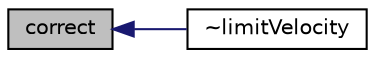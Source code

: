 digraph "correct"
{
  bgcolor="transparent";
  edge [fontname="Helvetica",fontsize="10",labelfontname="Helvetica",labelfontsize="10"];
  node [fontname="Helvetica",fontsize="10",shape=record];
  rankdir="LR";
  Node621 [label="correct",height=0.2,width=0.4,color="black", fillcolor="grey75", style="filled", fontcolor="black"];
  Node621 -> Node622 [dir="back",color="midnightblue",fontsize="10",style="solid",fontname="Helvetica"];
  Node622 [label="~limitVelocity",height=0.2,width=0.4,color="black",URL="$a24569.html#a7c2a12cd38e62e380b9f5c28284c3dd9",tooltip="Destructor. "];
}
